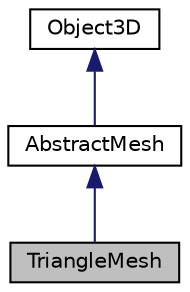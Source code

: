 digraph "TriangleMesh"
{
  edge [fontname="Helvetica",fontsize="10",labelfontname="Helvetica",labelfontsize="10"];
  node [fontname="Helvetica",fontsize="10",shape=record];
  Node1 [label="TriangleMesh",height=0.2,width=0.4,color="black", fillcolor="grey75", style="filled" fontcolor="black"];
  Node2 -> Node1 [dir="back",color="midnightblue",fontsize="10",style="solid"];
  Node2 [label="AbstractMesh",height=0.2,width=0.4,color="black", fillcolor="white", style="filled",URL="$class_abstract_mesh.html",tooltip="This class serves as a base for the mesh classes. "];
  Node3 -> Node2 [dir="back",color="midnightblue",fontsize="10",style="solid"];
  Node3 [label="Object3D",height=0.2,width=0.4,color="black", fillcolor="white", style="filled",URL="$class_object3_d.html",tooltip="An object positioned in 3D space. "];
}
